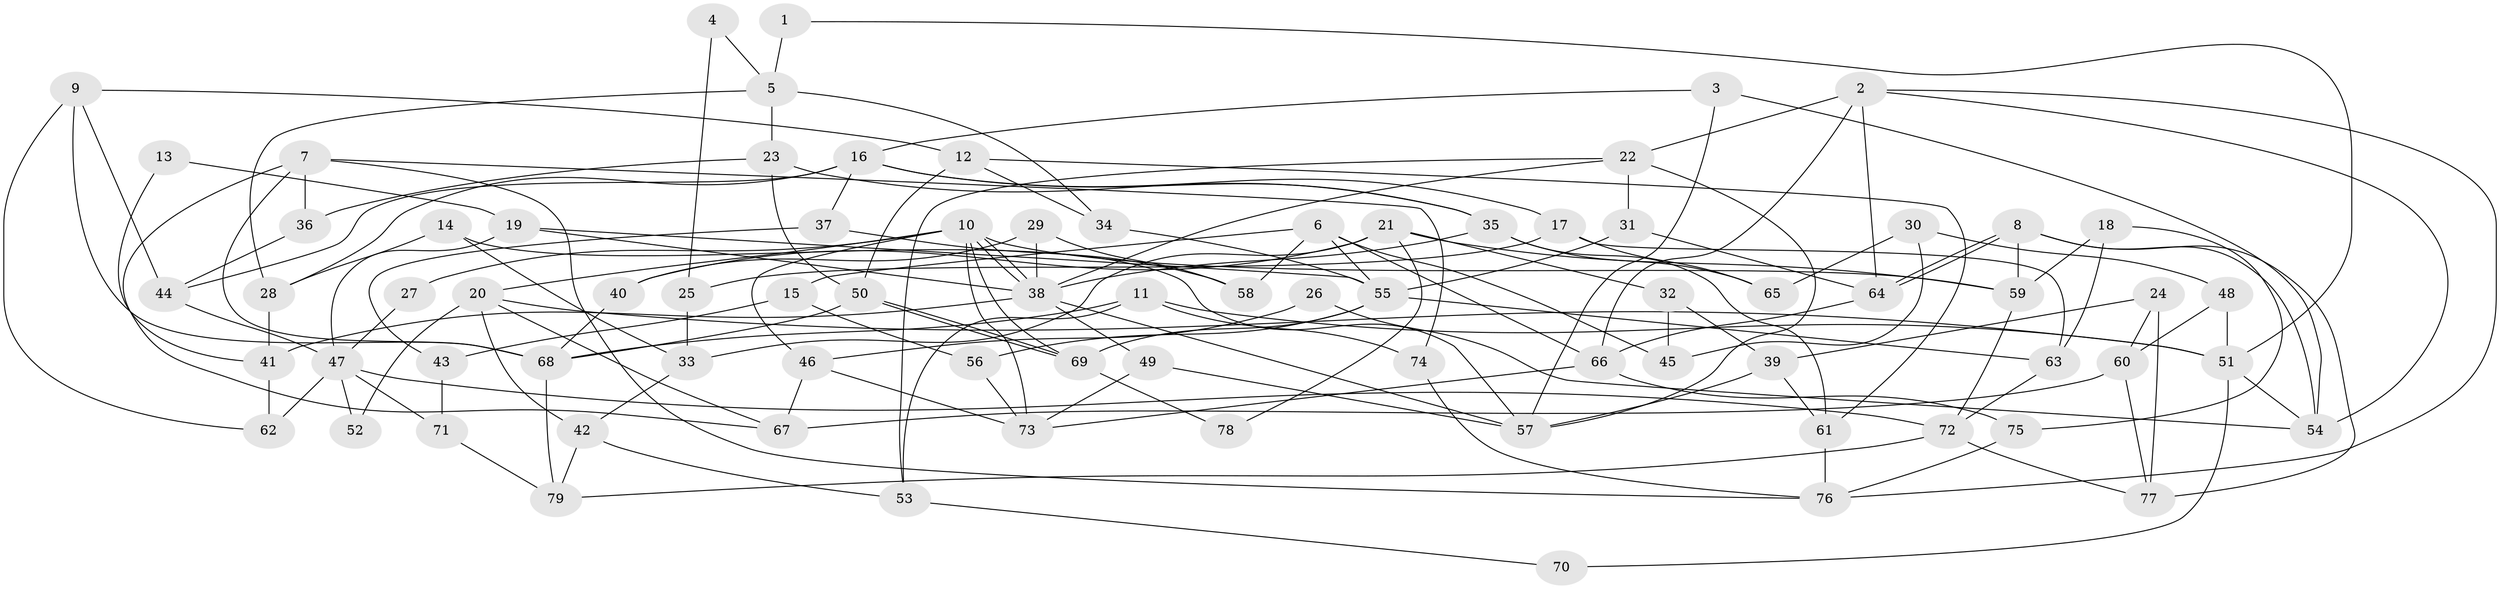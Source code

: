 // coarse degree distribution, {2: 0.10204081632653061, 7: 0.14285714285714285, 3: 0.1836734693877551, 5: 0.12244897959183673, 8: 0.04081632653061224, 9: 0.04081632653061224, 4: 0.22448979591836735, 6: 0.12244897959183673, 10: 0.02040816326530612}
// Generated by graph-tools (version 1.1) at 2025/23/03/03/25 07:23:55]
// undirected, 79 vertices, 158 edges
graph export_dot {
graph [start="1"]
  node [color=gray90,style=filled];
  1;
  2;
  3;
  4;
  5;
  6;
  7;
  8;
  9;
  10;
  11;
  12;
  13;
  14;
  15;
  16;
  17;
  18;
  19;
  20;
  21;
  22;
  23;
  24;
  25;
  26;
  27;
  28;
  29;
  30;
  31;
  32;
  33;
  34;
  35;
  36;
  37;
  38;
  39;
  40;
  41;
  42;
  43;
  44;
  45;
  46;
  47;
  48;
  49;
  50;
  51;
  52;
  53;
  54;
  55;
  56;
  57;
  58;
  59;
  60;
  61;
  62;
  63;
  64;
  65;
  66;
  67;
  68;
  69;
  70;
  71;
  72;
  73;
  74;
  75;
  76;
  77;
  78;
  79;
  1 -- 51;
  1 -- 5;
  2 -- 54;
  2 -- 22;
  2 -- 64;
  2 -- 66;
  2 -- 76;
  3 -- 16;
  3 -- 57;
  3 -- 54;
  4 -- 5;
  4 -- 25;
  5 -- 23;
  5 -- 34;
  5 -- 28;
  6 -- 66;
  6 -- 55;
  6 -- 15;
  6 -- 45;
  6 -- 58;
  7 -- 68;
  7 -- 74;
  7 -- 36;
  7 -- 67;
  7 -- 76;
  8 -- 54;
  8 -- 64;
  8 -- 64;
  8 -- 59;
  8 -- 77;
  9 -- 62;
  9 -- 44;
  9 -- 12;
  9 -- 68;
  10 -- 59;
  10 -- 38;
  10 -- 38;
  10 -- 20;
  10 -- 27;
  10 -- 46;
  10 -- 69;
  10 -- 73;
  11 -- 53;
  11 -- 68;
  11 -- 51;
  11 -- 74;
  12 -- 61;
  12 -- 34;
  12 -- 50;
  13 -- 41;
  13 -- 19;
  14 -- 57;
  14 -- 28;
  14 -- 33;
  15 -- 56;
  15 -- 43;
  16 -- 44;
  16 -- 35;
  16 -- 17;
  16 -- 28;
  16 -- 37;
  17 -- 63;
  17 -- 25;
  17 -- 65;
  18 -- 59;
  18 -- 75;
  18 -- 63;
  19 -- 38;
  19 -- 55;
  19 -- 47;
  20 -- 67;
  20 -- 42;
  20 -- 51;
  20 -- 52;
  21 -- 59;
  21 -- 33;
  21 -- 32;
  21 -- 40;
  21 -- 78;
  22 -- 57;
  22 -- 31;
  22 -- 38;
  22 -- 53;
  23 -- 50;
  23 -- 35;
  23 -- 36;
  24 -- 60;
  24 -- 77;
  24 -- 39;
  25 -- 33;
  26 -- 54;
  26 -- 46;
  27 -- 47;
  28 -- 41;
  29 -- 38;
  29 -- 40;
  29 -- 58;
  30 -- 65;
  30 -- 45;
  30 -- 48;
  31 -- 55;
  31 -- 64;
  32 -- 39;
  32 -- 45;
  33 -- 42;
  34 -- 55;
  35 -- 38;
  35 -- 61;
  35 -- 65;
  36 -- 44;
  37 -- 58;
  37 -- 43;
  38 -- 41;
  38 -- 49;
  38 -- 57;
  39 -- 57;
  39 -- 61;
  40 -- 68;
  41 -- 62;
  42 -- 79;
  42 -- 53;
  43 -- 71;
  44 -- 47;
  46 -- 73;
  46 -- 67;
  47 -- 71;
  47 -- 52;
  47 -- 62;
  47 -- 72;
  48 -- 51;
  48 -- 60;
  49 -- 73;
  49 -- 57;
  50 -- 69;
  50 -- 69;
  50 -- 68;
  51 -- 54;
  51 -- 70;
  53 -- 70;
  55 -- 69;
  55 -- 63;
  55 -- 56;
  56 -- 73;
  59 -- 72;
  60 -- 67;
  60 -- 77;
  61 -- 76;
  63 -- 72;
  64 -- 66;
  66 -- 73;
  66 -- 75;
  68 -- 79;
  69 -- 78;
  71 -- 79;
  72 -- 77;
  72 -- 79;
  74 -- 76;
  75 -- 76;
}
